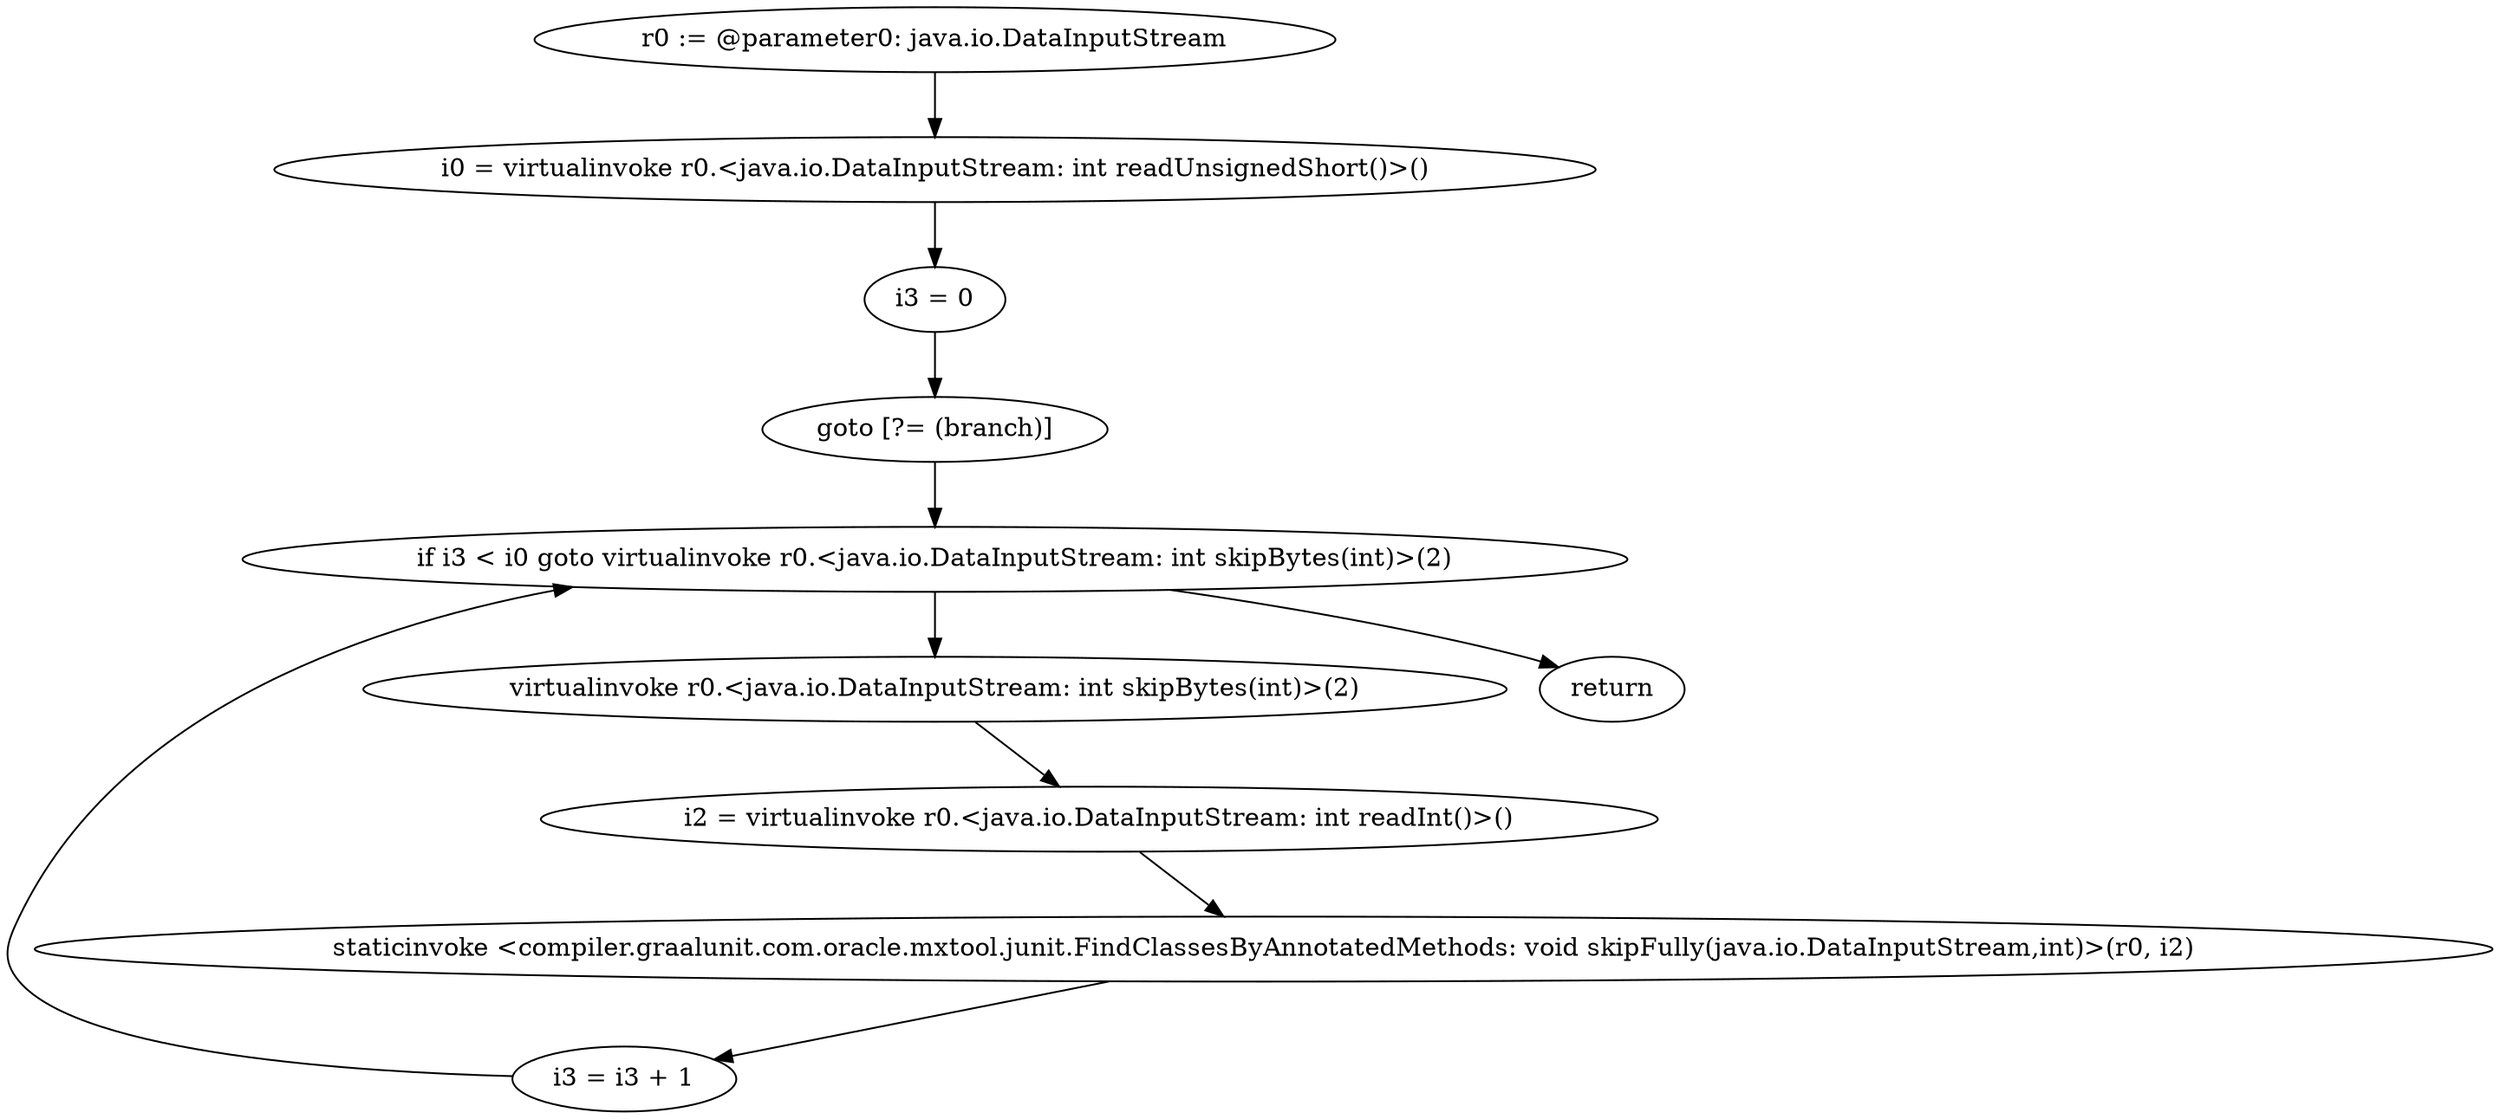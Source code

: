 digraph "unitGraph" {
    "r0 := @parameter0: java.io.DataInputStream"
    "i0 = virtualinvoke r0.<java.io.DataInputStream: int readUnsignedShort()>()"
    "i3 = 0"
    "goto [?= (branch)]"
    "virtualinvoke r0.<java.io.DataInputStream: int skipBytes(int)>(2)"
    "i2 = virtualinvoke r0.<java.io.DataInputStream: int readInt()>()"
    "staticinvoke <compiler.graalunit.com.oracle.mxtool.junit.FindClassesByAnnotatedMethods: void skipFully(java.io.DataInputStream,int)>(r0, i2)"
    "i3 = i3 + 1"
    "if i3 < i0 goto virtualinvoke r0.<java.io.DataInputStream: int skipBytes(int)>(2)"
    "return"
    "r0 := @parameter0: java.io.DataInputStream"->"i0 = virtualinvoke r0.<java.io.DataInputStream: int readUnsignedShort()>()";
    "i0 = virtualinvoke r0.<java.io.DataInputStream: int readUnsignedShort()>()"->"i3 = 0";
    "i3 = 0"->"goto [?= (branch)]";
    "goto [?= (branch)]"->"if i3 < i0 goto virtualinvoke r0.<java.io.DataInputStream: int skipBytes(int)>(2)";
    "virtualinvoke r0.<java.io.DataInputStream: int skipBytes(int)>(2)"->"i2 = virtualinvoke r0.<java.io.DataInputStream: int readInt()>()";
    "i2 = virtualinvoke r0.<java.io.DataInputStream: int readInt()>()"->"staticinvoke <compiler.graalunit.com.oracle.mxtool.junit.FindClassesByAnnotatedMethods: void skipFully(java.io.DataInputStream,int)>(r0, i2)";
    "staticinvoke <compiler.graalunit.com.oracle.mxtool.junit.FindClassesByAnnotatedMethods: void skipFully(java.io.DataInputStream,int)>(r0, i2)"->"i3 = i3 + 1";
    "i3 = i3 + 1"->"if i3 < i0 goto virtualinvoke r0.<java.io.DataInputStream: int skipBytes(int)>(2)";
    "if i3 < i0 goto virtualinvoke r0.<java.io.DataInputStream: int skipBytes(int)>(2)"->"return";
    "if i3 < i0 goto virtualinvoke r0.<java.io.DataInputStream: int skipBytes(int)>(2)"->"virtualinvoke r0.<java.io.DataInputStream: int skipBytes(int)>(2)";
}
